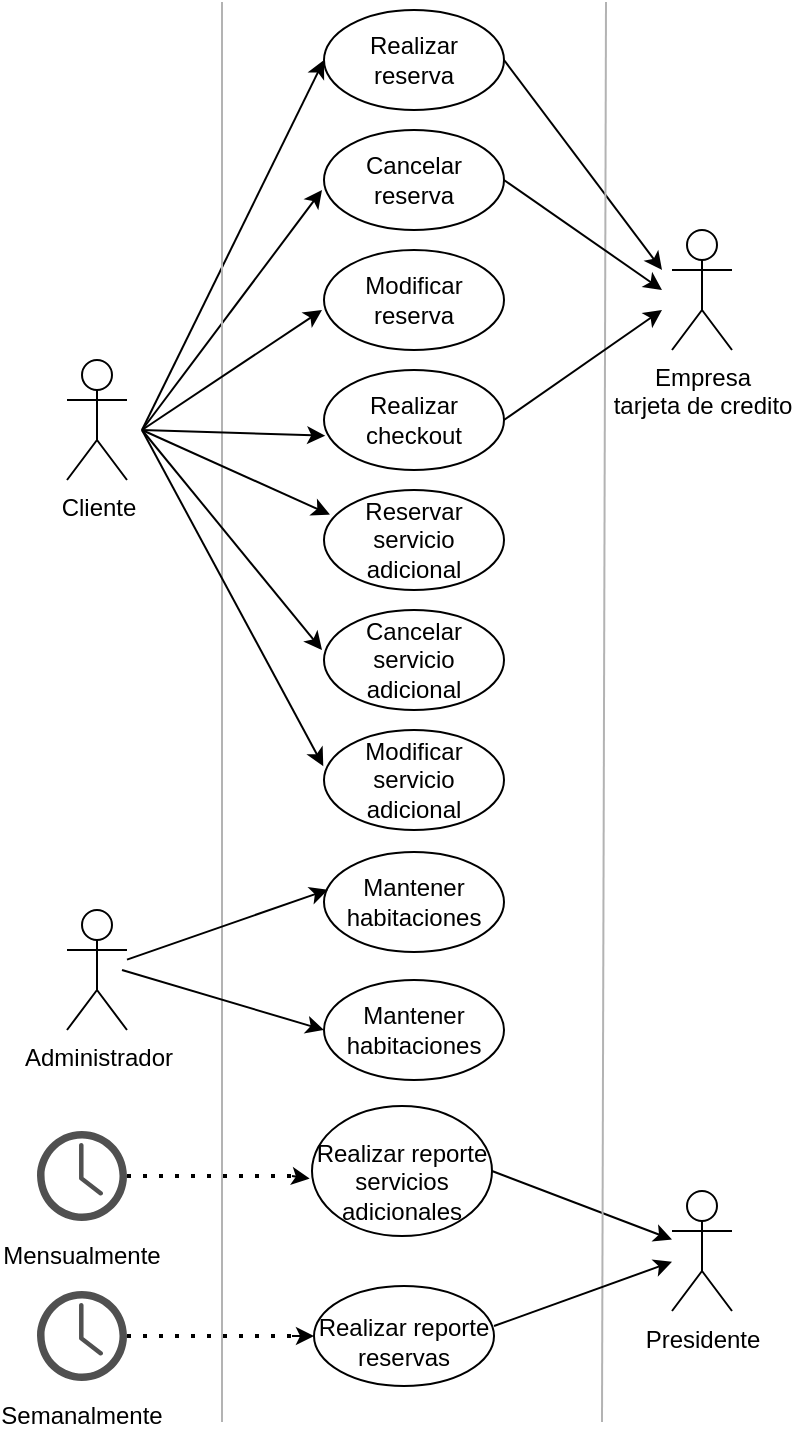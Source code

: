 <mxfile version="15.8.2" type="google" pages="2"><diagram id="c3QayP3Q3aPOP_Or4_cc" name="Page-1"><mxGraphModel dx="1447" dy="803" grid="1" gridSize="10" guides="1" tooltips="1" connect="1" arrows="1" fold="1" page="1" pageScale="1" pageWidth="850" pageHeight="1100" math="0" shadow="0"><root><mxCell id="0"/><mxCell id="1" parent="0"/><mxCell id="LFSa44MhuS3yBuiBi3_F-1" value="Cliente" style="shape=umlActor;verticalLabelPosition=bottom;verticalAlign=top;html=1;outlineConnect=0;" parent="1" vertex="1"><mxGeometry x="42.5" y="179" width="30" height="60" as="geometry"/></mxCell><mxCell id="LFSa44MhuS3yBuiBi3_F-2" value="Presidente" style="shape=umlActor;verticalLabelPosition=bottom;verticalAlign=top;html=1;outlineConnect=0;" parent="1" vertex="1"><mxGeometry x="345" y="594.5" width="30" height="60" as="geometry"/></mxCell><mxCell id="LFSa44MhuS3yBuiBi3_F-3" value="Empresa &lt;br&gt;tarjeta de credito" style="shape=umlActor;verticalLabelPosition=bottom;verticalAlign=top;html=1;outlineConnect=0;" parent="1" vertex="1"><mxGeometry x="345" y="114" width="30" height="60" as="geometry"/></mxCell><mxCell id="LFSa44MhuS3yBuiBi3_F-4" value="" style="sketch=0;pointerEvents=1;shadow=0;dashed=0;html=1;strokeColor=none;fillColor=#505050;labelPosition=center;verticalLabelPosition=bottom;verticalAlign=top;outlineConnect=0;align=center;shape=mxgraph.office.concepts.clock;" parent="1" vertex="1"><mxGeometry x="27.5" y="564.5" width="45" height="45" as="geometry"/></mxCell><mxCell id="LFSa44MhuS3yBuiBi3_F-5" value="Mensualmente" style="text;html=1;strokeColor=none;fillColor=none;align=center;verticalAlign=middle;whiteSpace=wrap;rounded=0;" parent="1" vertex="1"><mxGeometry x="20" y="612" width="60" height="30" as="geometry"/></mxCell><mxCell id="LFSa44MhuS3yBuiBi3_F-6" value="" style="ellipse;whiteSpace=wrap;html=1;" parent="1" vertex="1"><mxGeometry x="171" y="4" width="90" height="50" as="geometry"/></mxCell><mxCell id="LFSa44MhuS3yBuiBi3_F-7" value="Realizar reserva" style="text;html=1;strokeColor=none;fillColor=none;align=center;verticalAlign=middle;whiteSpace=wrap;rounded=0;" parent="1" vertex="1"><mxGeometry x="186" y="14" width="60" height="30" as="geometry"/></mxCell><mxCell id="LFSa44MhuS3yBuiBi3_F-8" value="" style="ellipse;whiteSpace=wrap;html=1;" parent="1" vertex="1"><mxGeometry x="171" y="64" width="90" height="50" as="geometry"/></mxCell><mxCell id="LFSa44MhuS3yBuiBi3_F-9" value="Cancelar reserva" style="text;html=1;strokeColor=none;fillColor=none;align=center;verticalAlign=middle;whiteSpace=wrap;rounded=0;" parent="1" vertex="1"><mxGeometry x="186" y="74" width="60" height="30" as="geometry"/></mxCell><mxCell id="LFSa44MhuS3yBuiBi3_F-10" value="" style="ellipse;whiteSpace=wrap;html=1;" parent="1" vertex="1"><mxGeometry x="165" y="552" width="90" height="65" as="geometry"/></mxCell><mxCell id="LFSa44MhuS3yBuiBi3_F-11" value="Realizar reporte servicios adicionales" style="text;html=1;strokeColor=none;fillColor=none;align=center;verticalAlign=middle;whiteSpace=wrap;rounded=0;" parent="1" vertex="1"><mxGeometry x="165" y="575" width="90" height="30" as="geometry"/></mxCell><mxCell id="LFSa44MhuS3yBuiBi3_F-13" value="" style="endArrow=classic;html=1;rounded=0;exitX=1;exitY=0.5;exitDx=0;exitDy=0;" parent="1" source="LFSa44MhuS3yBuiBi3_F-10" target="LFSa44MhuS3yBuiBi3_F-2" edge="1"><mxGeometry width="50" height="50" relative="1" as="geometry"><mxPoint x="82.5" y="599.083" as="sourcePoint"/><mxPoint x="195" y="597" as="targetPoint"/></mxGeometry></mxCell><mxCell id="LFSa44MhuS3yBuiBi3_F-14" value="" style="endArrow=classic;html=1;rounded=0;entryX=0;entryY=0.5;entryDx=0;entryDy=0;" parent="1" target="LFSa44MhuS3yBuiBi3_F-6" edge="1"><mxGeometry width="50" height="50" relative="1" as="geometry"><mxPoint x="80" y="214" as="sourcePoint"/><mxPoint x="400" y="244" as="targetPoint"/></mxGeometry></mxCell><mxCell id="LFSa44MhuS3yBuiBi3_F-18" value="" style="endArrow=classic;html=1;rounded=0;exitX=1;exitY=0.5;exitDx=0;exitDy=0;" parent="1" source="LFSa44MhuS3yBuiBi3_F-6" edge="1"><mxGeometry width="50" height="50" relative="1" as="geometry"><mxPoint x="258.03" y="98.15" as="sourcePoint"/><mxPoint x="340" y="134" as="targetPoint"/></mxGeometry></mxCell><mxCell id="LFSa44MhuS3yBuiBi3_F-19" value="" style="endArrow=classic;html=1;rounded=0;" parent="1" edge="1"><mxGeometry width="50" height="50" relative="1" as="geometry"><mxPoint x="80" y="214" as="sourcePoint"/><mxPoint x="170" y="94" as="targetPoint"/></mxGeometry></mxCell><mxCell id="LFSa44MhuS3yBuiBi3_F-25" value="" style="endArrow=none;html=1;rounded=0;strokeColor=#B3B3B3;" parent="1" edge="1"><mxGeometry width="50" height="50" relative="1" as="geometry"><mxPoint x="120" y="710" as="sourcePoint"/><mxPoint x="120" as="targetPoint"/></mxGeometry></mxCell><mxCell id="LFSa44MhuS3yBuiBi3_F-26" value="" style="endArrow=none;html=1;rounded=0;strokeColor=#B3B3B3;" parent="1" edge="1"><mxGeometry width="50" height="50" relative="1" as="geometry"><mxPoint x="310" y="710" as="sourcePoint"/><mxPoint x="312" as="targetPoint"/></mxGeometry></mxCell><mxCell id="LFSa44MhuS3yBuiBi3_F-29" value="" style="sketch=0;pointerEvents=1;shadow=0;dashed=0;html=1;strokeColor=none;fillColor=#505050;labelPosition=center;verticalLabelPosition=bottom;verticalAlign=top;outlineConnect=0;align=center;shape=mxgraph.office.concepts.clock;" parent="1" vertex="1"><mxGeometry x="27.5" y="644.5" width="45" height="45" as="geometry"/></mxCell><mxCell id="LFSa44MhuS3yBuiBi3_F-30" value="Semanalmente" style="text;html=1;strokeColor=none;fillColor=none;align=center;verticalAlign=middle;whiteSpace=wrap;rounded=0;" parent="1" vertex="1"><mxGeometry x="20" y="692" width="60" height="30" as="geometry"/></mxCell><mxCell id="LFSa44MhuS3yBuiBi3_F-31" value="" style="ellipse;whiteSpace=wrap;html=1;" parent="1" vertex="1"><mxGeometry x="166" y="642" width="90" height="50" as="geometry"/></mxCell><mxCell id="LFSa44MhuS3yBuiBi3_F-33" value="" style="endArrow=classic;html=1;rounded=0;entryX=0;entryY=0.5;entryDx=0;entryDy=0;" parent="1" target="LFSa44MhuS3yBuiBi3_F-31" edge="1"><mxGeometry width="50" height="50" relative="1" as="geometry"><mxPoint x="155" y="667" as="sourcePoint"/><mxPoint x="445" y="607" as="targetPoint"/></mxGeometry></mxCell><mxCell id="LFSa44MhuS3yBuiBi3_F-34" value="Realizar&amp;nbsp;reporte reservas" style="text;html=1;strokeColor=none;fillColor=none;align=center;verticalAlign=middle;whiteSpace=wrap;rounded=0;" parent="1" vertex="1"><mxGeometry x="166" y="654.5" width="90" height="30" as="geometry"/></mxCell><mxCell id="LFSa44MhuS3yBuiBi3_F-35" value="" style="endArrow=classic;html=1;rounded=0;exitX=1;exitY=0.25;exitDx=0;exitDy=0;" parent="1" source="LFSa44MhuS3yBuiBi3_F-34" target="LFSa44MhuS3yBuiBi3_F-2" edge="1"><mxGeometry width="50" height="50" relative="1" as="geometry"><mxPoint x="82.5" y="679.015" as="sourcePoint"/><mxPoint x="176" y="677" as="targetPoint"/></mxGeometry></mxCell><mxCell id="6Cb9ZDYielCDMmQQDMFO-1" value="" style="endArrow=none;dashed=1;html=1;dashPattern=1 3;strokeWidth=2;rounded=0;" parent="1" source="LFSa44MhuS3yBuiBi3_F-29" edge="1"><mxGeometry width="50" height="50" relative="1" as="geometry"><mxPoint x="395" y="567" as="sourcePoint"/><mxPoint x="155" y="667" as="targetPoint"/></mxGeometry></mxCell><mxCell id="6Cb9ZDYielCDMmQQDMFO-2" value="" style="endArrow=classic;html=1;rounded=0;entryX=-0.013;entryY=0.443;entryDx=0;entryDy=0;entryPerimeter=0;" parent="1" target="LFSa44MhuS3yBuiBi3_F-11" edge="1"><mxGeometry width="50" height="50" relative="1" as="geometry"><mxPoint x="155" y="587" as="sourcePoint"/><mxPoint x="176" y="677" as="targetPoint"/></mxGeometry></mxCell><mxCell id="6Cb9ZDYielCDMmQQDMFO-3" value="" style="endArrow=none;dashed=1;html=1;dashPattern=1 3;strokeWidth=2;rounded=0;" parent="1" source="LFSa44MhuS3yBuiBi3_F-4" edge="1"><mxGeometry width="50" height="50" relative="1" as="geometry"><mxPoint x="82.5" y="677" as="sourcePoint"/><mxPoint x="155" y="587" as="targetPoint"/></mxGeometry></mxCell><mxCell id="6Cb9ZDYielCDMmQQDMFO-5" value="" style="ellipse;whiteSpace=wrap;html=1;" parent="1" vertex="1"><mxGeometry x="171" y="124" width="90" height="50" as="geometry"/></mxCell><mxCell id="6Cb9ZDYielCDMmQQDMFO-6" value="Modificar reserva" style="text;html=1;strokeColor=none;fillColor=none;align=center;verticalAlign=middle;whiteSpace=wrap;rounded=0;" parent="1" vertex="1"><mxGeometry x="186" y="134" width="60" height="30" as="geometry"/></mxCell><mxCell id="6Cb9ZDYielCDMmQQDMFO-7" value="" style="ellipse;whiteSpace=wrap;html=1;" parent="1" vertex="1"><mxGeometry x="171" y="425" width="90" height="50" as="geometry"/></mxCell><mxCell id="6Cb9ZDYielCDMmQQDMFO-8" value="Mantener habitaciones" style="text;html=1;strokeColor=none;fillColor=none;align=center;verticalAlign=middle;whiteSpace=wrap;rounded=0;" parent="1" vertex="1"><mxGeometry x="186" y="435" width="60" height="30" as="geometry"/></mxCell><mxCell id="6Cb9ZDYielCDMmQQDMFO-9" value="" style="ellipse;whiteSpace=wrap;html=1;" parent="1" vertex="1"><mxGeometry x="171" y="184" width="90" height="50" as="geometry"/></mxCell><mxCell id="6Cb9ZDYielCDMmQQDMFO-10" value="Realizar checkout" style="text;html=1;strokeColor=none;fillColor=none;align=center;verticalAlign=middle;whiteSpace=wrap;rounded=0;" parent="1" vertex="1"><mxGeometry x="186" y="194" width="60" height="30" as="geometry"/></mxCell><mxCell id="6Cb9ZDYielCDMmQQDMFO-11" value="" style="ellipse;whiteSpace=wrap;html=1;" parent="1" vertex="1"><mxGeometry x="171" y="244" width="90" height="50" as="geometry"/></mxCell><mxCell id="6Cb9ZDYielCDMmQQDMFO-12" value="Reservar servicio adicional" style="text;html=1;strokeColor=none;fillColor=none;align=center;verticalAlign=middle;whiteSpace=wrap;rounded=0;" parent="1" vertex="1"><mxGeometry x="186" y="254" width="60" height="30" as="geometry"/></mxCell><mxCell id="6Cb9ZDYielCDMmQQDMFO-13" value="" style="ellipse;whiteSpace=wrap;html=1;" parent="1" vertex="1"><mxGeometry x="171" y="304" width="90" height="50" as="geometry"/></mxCell><mxCell id="6Cb9ZDYielCDMmQQDMFO-14" value="Cancelar servicio adicional" style="text;html=1;strokeColor=none;fillColor=none;align=center;verticalAlign=middle;whiteSpace=wrap;rounded=0;" parent="1" vertex="1"><mxGeometry x="186" y="314" width="60" height="30" as="geometry"/></mxCell><mxCell id="6Cb9ZDYielCDMmQQDMFO-15" value="" style="ellipse;whiteSpace=wrap;html=1;" parent="1" vertex="1"><mxGeometry x="171" y="364" width="90" height="50" as="geometry"/></mxCell><mxCell id="6Cb9ZDYielCDMmQQDMFO-16" value="Modificar servicio adicional" style="text;html=1;strokeColor=none;fillColor=none;align=center;verticalAlign=middle;whiteSpace=wrap;rounded=0;" parent="1" vertex="1"><mxGeometry x="186" y="374" width="60" height="30" as="geometry"/></mxCell><mxCell id="6Cb9ZDYielCDMmQQDMFO-17" value="" style="endArrow=classic;html=1;rounded=0;" parent="1" edge="1"><mxGeometry width="50" height="50" relative="1" as="geometry"><mxPoint x="80" y="214" as="sourcePoint"/><mxPoint x="170" y="154" as="targetPoint"/></mxGeometry></mxCell><mxCell id="6Cb9ZDYielCDMmQQDMFO-19" value="" style="endArrow=classic;html=1;rounded=0;entryX=0.007;entryY=0.657;entryDx=0;entryDy=0;entryPerimeter=0;" parent="1" target="6Cb9ZDYielCDMmQQDMFO-9" edge="1"><mxGeometry width="50" height="50" relative="1" as="geometry"><mxPoint x="80" y="214" as="sourcePoint"/><mxPoint x="170" y="264" as="targetPoint"/></mxGeometry></mxCell><mxCell id="6Cb9ZDYielCDMmQQDMFO-20" value="" style="endArrow=classic;html=1;rounded=0;entryX=0.033;entryY=0.246;entryDx=0;entryDy=0;entryPerimeter=0;" parent="1" target="6Cb9ZDYielCDMmQQDMFO-11" edge="1"><mxGeometry width="50" height="50" relative="1" as="geometry"><mxPoint x="80" y="214" as="sourcePoint"/><mxPoint x="200.0" y="184" as="targetPoint"/></mxGeometry></mxCell><mxCell id="6Cb9ZDYielCDMmQQDMFO-21" value="" style="endArrow=classic;html=1;rounded=0;entryX=-0.011;entryY=0.4;entryDx=0;entryDy=0;entryPerimeter=0;" parent="1" target="6Cb9ZDYielCDMmQQDMFO-13" edge="1"><mxGeometry width="50" height="50" relative="1" as="geometry"><mxPoint x="80" y="214" as="sourcePoint"/><mxPoint x="210.0" y="194" as="targetPoint"/></mxGeometry></mxCell><mxCell id="6Cb9ZDYielCDMmQQDMFO-22" value="" style="endArrow=classic;html=1;rounded=0;entryX=-0.004;entryY=0.362;entryDx=0;entryDy=0;entryPerimeter=0;" parent="1" target="6Cb9ZDYielCDMmQQDMFO-15" edge="1"><mxGeometry width="50" height="50" relative="1" as="geometry"><mxPoint x="80" y="214" as="sourcePoint"/><mxPoint x="220.0" y="204" as="targetPoint"/></mxGeometry></mxCell><mxCell id="6Cb9ZDYielCDMmQQDMFO-23" value="" style="endArrow=classic;html=1;rounded=0;exitX=1;exitY=0.5;exitDx=0;exitDy=0;" parent="1" source="LFSa44MhuS3yBuiBi3_F-8" edge="1"><mxGeometry width="50" height="50" relative="1" as="geometry"><mxPoint x="271.0" y="39" as="sourcePoint"/><mxPoint x="340" y="144" as="targetPoint"/></mxGeometry></mxCell><mxCell id="6Cb9ZDYielCDMmQQDMFO-25" value="Administrador" style="shape=umlActor;verticalLabelPosition=bottom;verticalAlign=top;html=1;outlineConnect=0;" parent="1" vertex="1"><mxGeometry x="42.5" y="454" width="30" height="60" as="geometry"/></mxCell><mxCell id="6Cb9ZDYielCDMmQQDMFO-26" value="" style="endArrow=classic;html=1;rounded=0;entryX=0.022;entryY=0.377;entryDx=0;entryDy=0;entryPerimeter=0;" parent="1" source="6Cb9ZDYielCDMmQQDMFO-25" target="6Cb9ZDYielCDMmQQDMFO-7" edge="1"><mxGeometry width="50" height="50" relative="1" as="geometry"><mxPoint x="90" y="225" as="sourcePoint"/><mxPoint x="180.64" y="393.1" as="targetPoint"/></mxGeometry></mxCell><mxCell id="6Cb9ZDYielCDMmQQDMFO-30" value="" style="endArrow=classic;html=1;rounded=0;exitX=1;exitY=0.5;exitDx=0;exitDy=0;" parent="1" source="6Cb9ZDYielCDMmQQDMFO-9" edge="1"><mxGeometry width="50" height="50" relative="1" as="geometry"><mxPoint x="271" y="159" as="sourcePoint"/><mxPoint x="340" y="154" as="targetPoint"/></mxGeometry></mxCell><mxCell id="8xOFWwsVfTljooStAEEG-1" value="" style="ellipse;whiteSpace=wrap;html=1;" parent="1" vertex="1"><mxGeometry x="171" y="489" width="90" height="50" as="geometry"/></mxCell><mxCell id="8xOFWwsVfTljooStAEEG-2" value="Mantener habitaciones" style="text;html=1;strokeColor=none;fillColor=none;align=center;verticalAlign=middle;whiteSpace=wrap;rounded=0;" parent="1" vertex="1"><mxGeometry x="186" y="499" width="60" height="30" as="geometry"/></mxCell><mxCell id="8xOFWwsVfTljooStAEEG-3" value="" style="endArrow=classic;html=1;rounded=0;entryX=0;entryY=0.5;entryDx=0;entryDy=0;" parent="1" target="8xOFWwsVfTljooStAEEG-1" edge="1"><mxGeometry width="50" height="50" relative="1" as="geometry"><mxPoint x="70" y="484" as="sourcePoint"/><mxPoint x="182.98" y="453.85" as="targetPoint"/></mxGeometry></mxCell></root></mxGraphModel></diagram><diagram id="tTwY3lDIaduUEKpsIFAb" name="Page-2"><mxGraphModel dx="1240" dy="607" grid="1" gridSize="10" guides="1" tooltips="1" connect="1" arrows="1" fold="1" page="1" pageScale="1" pageWidth="827" pageHeight="1169" math="0" shadow="0"><root><mxCell id="z5PUVAzcA4Q9iJtGRES5-0"/><mxCell id="z5PUVAzcA4Q9iJtGRES5-1" parent="z5PUVAzcA4Q9iJtGRES5-0"/><mxCell id="z5PUVAzcA4Q9iJtGRES5-2" value="Cliente" style="shape=umlActor;verticalLabelPosition=bottom;verticalAlign=top;html=1;outlineConnect=0;" vertex="1" parent="z5PUVAzcA4Q9iJtGRES5-1"><mxGeometry x="42.5" y="80" width="30" height="60" as="geometry"/></mxCell><mxCell id="z5PUVAzcA4Q9iJtGRES5-4" value="Empresa &lt;br&gt;tarjeta de credito" style="shape=umlActor;verticalLabelPosition=bottom;verticalAlign=top;html=1;outlineConnect=0;" vertex="1" parent="z5PUVAzcA4Q9iJtGRES5-1"><mxGeometry x="384" y="174" width="30" height="60" as="geometry"/></mxCell><mxCell id="z5PUVAzcA4Q9iJtGRES5-7" value="" style="ellipse;whiteSpace=wrap;html=1;" vertex="1" parent="z5PUVAzcA4Q9iJtGRES5-1"><mxGeometry x="171" y="4" width="90" height="50" as="geometry"/></mxCell><mxCell id="z5PUVAzcA4Q9iJtGRES5-8" value="Realizar pedido" style="text;html=1;strokeColor=none;fillColor=none;align=center;verticalAlign=middle;whiteSpace=wrap;rounded=0;" vertex="1" parent="z5PUVAzcA4Q9iJtGRES5-1"><mxGeometry x="186" y="14" width="60" height="30" as="geometry"/></mxCell><mxCell id="z5PUVAzcA4Q9iJtGRES5-9" value="" style="ellipse;whiteSpace=wrap;html=1;" vertex="1" parent="z5PUVAzcA4Q9iJtGRES5-1"><mxGeometry x="171" y="64" width="90" height="50" as="geometry"/></mxCell><mxCell id="z5PUVAzcA4Q9iJtGRES5-10" value="Cancelar pedido" style="text;html=1;strokeColor=none;fillColor=none;align=center;verticalAlign=middle;whiteSpace=wrap;rounded=0;" vertex="1" parent="z5PUVAzcA4Q9iJtGRES5-1"><mxGeometry x="186" y="74" width="60" height="30" as="geometry"/></mxCell><mxCell id="z5PUVAzcA4Q9iJtGRES5-14" value="" style="endArrow=classic;html=1;rounded=0;entryX=0;entryY=0.5;entryDx=0;entryDy=0;" edge="1" parent="z5PUVAzcA4Q9iJtGRES5-1" target="z5PUVAzcA4Q9iJtGRES5-7"><mxGeometry width="50" height="50" relative="1" as="geometry"><mxPoint x="90" y="110" as="sourcePoint"/><mxPoint x="400" y="244" as="targetPoint"/></mxGeometry></mxCell><mxCell id="z5PUVAzcA4Q9iJtGRES5-16" value="" style="endArrow=classic;html=1;rounded=0;" edge="1" parent="z5PUVAzcA4Q9iJtGRES5-1"><mxGeometry width="50" height="50" relative="1" as="geometry"><mxPoint x="90" y="110" as="sourcePoint"/><mxPoint x="170" y="94.0" as="targetPoint"/></mxGeometry></mxCell><mxCell id="z5PUVAzcA4Q9iJtGRES5-17" value="" style="endArrow=none;html=1;rounded=0;strokeColor=#B3B3B3;" edge="1" parent="z5PUVAzcA4Q9iJtGRES5-1"><mxGeometry width="50" height="50" relative="1" as="geometry"><mxPoint x="120" y="710" as="sourcePoint"/><mxPoint x="120" as="targetPoint"/></mxGeometry></mxCell><mxCell id="z5PUVAzcA4Q9iJtGRES5-18" value="" style="endArrow=none;html=1;rounded=0;strokeColor=#B3B3B3;" edge="1" parent="z5PUVAzcA4Q9iJtGRES5-1"><mxGeometry width="50" height="50" relative="1" as="geometry"><mxPoint x="310.0" y="710" as="sourcePoint"/><mxPoint x="312.0" as="targetPoint"/></mxGeometry></mxCell><mxCell id="z5PUVAzcA4Q9iJtGRES5-28" value="" style="ellipse;whiteSpace=wrap;html=1;" vertex="1" parent="z5PUVAzcA4Q9iJtGRES5-1"><mxGeometry x="171" y="124" width="90" height="50" as="geometry"/></mxCell><mxCell id="z5PUVAzcA4Q9iJtGRES5-29" value="Modificar pedido" style="text;html=1;strokeColor=none;fillColor=none;align=center;verticalAlign=middle;whiteSpace=wrap;rounded=0;" vertex="1" parent="z5PUVAzcA4Q9iJtGRES5-1"><mxGeometry x="186" y="134" width="60" height="30" as="geometry"/></mxCell><mxCell id="z5PUVAzcA4Q9iJtGRES5-30" value="" style="ellipse;whiteSpace=wrap;html=1;" vertex="1" parent="z5PUVAzcA4Q9iJtGRES5-1"><mxGeometry x="171" y="262" width="90" height="50" as="geometry"/></mxCell><mxCell id="z5PUVAzcA4Q9iJtGRES5-31" value="Entregar pedido" style="text;html=1;strokeColor=none;fillColor=none;align=center;verticalAlign=middle;whiteSpace=wrap;rounded=0;" vertex="1" parent="z5PUVAzcA4Q9iJtGRES5-1"><mxGeometry x="186" y="269" width="60" height="30" as="geometry"/></mxCell><mxCell id="z5PUVAzcA4Q9iJtGRES5-32" value="Realizar pago" style="ellipse;whiteSpace=wrap;html=1;" vertex="1" parent="z5PUVAzcA4Q9iJtGRES5-1"><mxGeometry x="171" y="184" width="90" height="50" as="geometry"/></mxCell><mxCell id="z5PUVAzcA4Q9iJtGRES5-40" value="" style="endArrow=classic;html=1;rounded=0;" edge="1" parent="z5PUVAzcA4Q9iJtGRES5-1"><mxGeometry width="50" height="50" relative="1" as="geometry"><mxPoint x="90" y="110" as="sourcePoint"/><mxPoint x="170" y="154.0" as="targetPoint"/></mxGeometry></mxCell><mxCell id="z5PUVAzcA4Q9iJtGRES5-41" value="" style="endArrow=classic;html=1;rounded=0;entryX=0.007;entryY=0.657;entryDx=0;entryDy=0;entryPerimeter=0;" edge="1" parent="z5PUVAzcA4Q9iJtGRES5-1" target="z5PUVAzcA4Q9iJtGRES5-32"><mxGeometry width="50" height="50" relative="1" as="geometry"><mxPoint x="90" y="110" as="sourcePoint"/><mxPoint x="170" y="264" as="targetPoint"/></mxGeometry></mxCell><mxCell id="z5PUVAzcA4Q9iJtGRES5-46" value="Dueños" style="shape=umlActor;verticalLabelPosition=bottom;verticalAlign=top;html=1;outlineConnect=0;" vertex="1" parent="z5PUVAzcA4Q9iJtGRES5-1"><mxGeometry x="42.5" y="289" width="30" height="60" as="geometry"/></mxCell><mxCell id="z5PUVAzcA4Q9iJtGRES5-47" value="" style="endArrow=classic;html=1;rounded=0;entryX=0.022;entryY=0.377;entryDx=0;entryDy=0;entryPerimeter=0;" edge="1" parent="z5PUVAzcA4Q9iJtGRES5-1" source="z5PUVAzcA4Q9iJtGRES5-46"><mxGeometry width="50" height="50" relative="1" as="geometry"><mxPoint x="90" y="59" as="sourcePoint"/><mxPoint x="172.98" y="277.85" as="targetPoint"/></mxGeometry></mxCell><mxCell id="z5PUVAzcA4Q9iJtGRES5-48" value="" style="endArrow=classic;html=1;rounded=0;exitX=1;exitY=0.5;exitDx=0;exitDy=0;" edge="1" parent="z5PUVAzcA4Q9iJtGRES5-1" source="z5PUVAzcA4Q9iJtGRES5-32"><mxGeometry width="50" height="50" relative="1" as="geometry"><mxPoint x="271" y="159" as="sourcePoint"/><mxPoint x="370" y="209" as="targetPoint"/></mxGeometry></mxCell><mxCell id="z5PUVAzcA4Q9iJtGRES5-49" value="" style="ellipse;whiteSpace=wrap;html=1;" vertex="1" parent="z5PUVAzcA4Q9iJtGRES5-1"><mxGeometry x="171" y="323" width="90" height="50" as="geometry"/></mxCell><mxCell id="z5PUVAzcA4Q9iJtGRES5-50" value="Facturar pedido" style="text;html=1;strokeColor=none;fillColor=none;align=center;verticalAlign=middle;whiteSpace=wrap;rounded=0;" vertex="1" parent="z5PUVAzcA4Q9iJtGRES5-1"><mxGeometry x="186" y="333" width="60" height="30" as="geometry"/></mxCell><mxCell id="z5PUVAzcA4Q9iJtGRES5-51" value="" style="endArrow=classic;html=1;rounded=0;entryX=0;entryY=0.5;entryDx=0;entryDy=0;" edge="1" parent="z5PUVAzcA4Q9iJtGRES5-1" target="z5PUVAzcA4Q9iJtGRES5-49"><mxGeometry width="50" height="50" relative="1" as="geometry"><mxPoint x="70" y="318" as="sourcePoint"/><mxPoint x="182.98" y="287.85" as="targetPoint"/></mxGeometry></mxCell><mxCell id="z5PUVAzcA4Q9iJtGRES5-54" value="Dueños" style="shape=umlActor;verticalLabelPosition=bottom;verticalAlign=top;html=1;outlineConnect=0;" vertex="1" parent="z5PUVAzcA4Q9iJtGRES5-1"><mxGeometry x="384" y="489" width="30" height="60" as="geometry"/></mxCell><mxCell id="z5PUVAzcA4Q9iJtGRES5-55" value="" style="sketch=0;pointerEvents=1;shadow=0;dashed=0;html=1;strokeColor=none;fillColor=#505050;labelPosition=center;verticalLabelPosition=bottom;verticalAlign=top;outlineConnect=0;align=center;shape=mxgraph.office.concepts.clock;" vertex="1" parent="z5PUVAzcA4Q9iJtGRES5-1"><mxGeometry x="37.5" y="496.5" width="45" height="45" as="geometry"/></mxCell><mxCell id="z5PUVAzcA4Q9iJtGRES5-56" value="Mensualmente" style="text;html=1;strokeColor=none;fillColor=none;align=center;verticalAlign=middle;whiteSpace=wrap;rounded=0;" vertex="1" parent="z5PUVAzcA4Q9iJtGRES5-1"><mxGeometry x="30" y="571" width="60" height="30" as="geometry"/></mxCell><mxCell id="z5PUVAzcA4Q9iJtGRES5-57" value="" style="ellipse;whiteSpace=wrap;html=1;" vertex="1" parent="z5PUVAzcA4Q9iJtGRES5-1"><mxGeometry x="140" y="401" width="150" height="59" as="geometry"/></mxCell><mxCell id="z5PUVAzcA4Q9iJtGRES5-58" value="Realizar informe de ventas realizadas" style="text;html=1;strokeColor=none;fillColor=none;align=center;verticalAlign=middle;whiteSpace=wrap;rounded=0;" vertex="1" parent="z5PUVAzcA4Q9iJtGRES5-1"><mxGeometry x="155" y="415.5" width="120" height="30" as="geometry"/></mxCell><mxCell id="z5PUVAzcA4Q9iJtGRES5-59" value="" style="endArrow=classic;html=1;rounded=0;exitX=1;exitY=0.5;exitDx=0;exitDy=0;" edge="1" parent="z5PUVAzcA4Q9iJtGRES5-1" source="z5PUVAzcA4Q9iJtGRES5-57"><mxGeometry width="50" height="50" relative="1" as="geometry"><mxPoint x="91.5" y="448.083" as="sourcePoint"/><mxPoint x="370" y="480" as="targetPoint"/></mxGeometry></mxCell><mxCell id="z5PUVAzcA4Q9iJtGRES5-62" value="" style="ellipse;whiteSpace=wrap;html=1;" vertex="1" parent="z5PUVAzcA4Q9iJtGRES5-1"><mxGeometry x="140" y="476" width="150" height="54" as="geometry"/></mxCell><mxCell id="z5PUVAzcA4Q9iJtGRES5-63" value="Realizar informe de abonos cobrados" style="text;html=1;strokeColor=none;fillColor=none;align=center;verticalAlign=middle;whiteSpace=wrap;rounded=0;" vertex="1" parent="z5PUVAzcA4Q9iJtGRES5-1"><mxGeometry x="150" y="489" width="132" height="30" as="geometry"/></mxCell><mxCell id="z5PUVAzcA4Q9iJtGRES5-64" value="" style="ellipse;whiteSpace=wrap;html=1;" vertex="1" parent="z5PUVAzcA4Q9iJtGRES5-1"><mxGeometry x="140" y="550" width="150" height="50" as="geometry"/></mxCell><mxCell id="z5PUVAzcA4Q9iJtGRES5-65" value="Realizar informe de asesoramientos" style="text;html=1;strokeColor=none;fillColor=none;align=center;verticalAlign=middle;whiteSpace=wrap;rounded=0;" vertex="1" parent="z5PUVAzcA4Q9iJtGRES5-1"><mxGeometry x="158.25" y="560" width="113.5" height="30" as="geometry"/></mxCell><mxCell id="z5PUVAzcA4Q9iJtGRES5-66" value="" style="endArrow=classicThin;dashed=1;html=1;dashPattern=1 3;strokeWidth=2;rounded=0;endFill=1;" edge="1" parent="z5PUVAzcA4Q9iJtGRES5-1" source="z5PUVAzcA4Q9iJtGRES5-55"><mxGeometry width="50" height="50" relative="1" as="geometry"><mxPoint x="86.273" y="545.5" as="sourcePoint"/><mxPoint x="140" y="504" as="targetPoint"/></mxGeometry></mxCell><mxCell id="z5PUVAzcA4Q9iJtGRES5-67" value="" style="endArrow=classicThin;dashed=1;html=1;dashPattern=1 3;strokeWidth=2;rounded=0;endFill=0;" edge="1" parent="z5PUVAzcA4Q9iJtGRES5-1" source="z5PUVAzcA4Q9iJtGRES5-55"><mxGeometry width="50" height="50" relative="1" as="geometry"><mxPoint x="82.503" y="558.5" as="sourcePoint"/><mxPoint x="140" y="560" as="targetPoint"/></mxGeometry></mxCell><mxCell id="z5PUVAzcA4Q9iJtGRES5-68" value="" style="endArrow=classic;html=1;rounded=0;exitX=1.082;exitY=0.61;exitDx=0;exitDy=0;exitPerimeter=0;" edge="1" parent="z5PUVAzcA4Q9iJtGRES5-1" source="z5PUVAzcA4Q9iJtGRES5-63"><mxGeometry width="50" height="50" relative="1" as="geometry"><mxPoint x="264.0" y="541.0" as="sourcePoint"/><mxPoint x="360" y="507" as="targetPoint"/><Array as="points"/></mxGeometry></mxCell><mxCell id="z5PUVAzcA4Q9iJtGRES5-69" value="" style="endArrow=classic;html=1;rounded=0;exitX=1;exitY=0.5;exitDx=0;exitDy=0;" edge="1" parent="z5PUVAzcA4Q9iJtGRES5-1" source="z5PUVAzcA4Q9iJtGRES5-64"><mxGeometry width="50" height="50" relative="1" as="geometry"><mxPoint x="290.0" y="590.0" as="sourcePoint"/><mxPoint x="366" y="530" as="targetPoint"/></mxGeometry></mxCell><mxCell id="z5PUVAzcA4Q9iJtGRES5-70" value="" style="endArrow=classicThin;dashed=1;html=1;dashPattern=1 3;strokeWidth=2;rounded=0;endFill=1;entryX=-0.01;entryY=0.663;entryDx=0;entryDy=0;entryPerimeter=0;" edge="1" parent="z5PUVAzcA4Q9iJtGRES5-1" target="z5PUVAzcA4Q9iJtGRES5-57"><mxGeometry width="50" height="50" relative="1" as="geometry"><mxPoint x="70" y="500" as="sourcePoint"/><mxPoint x="155" y="523.5" as="targetPoint"/></mxGeometry></mxCell></root></mxGraphModel></diagram></mxfile>